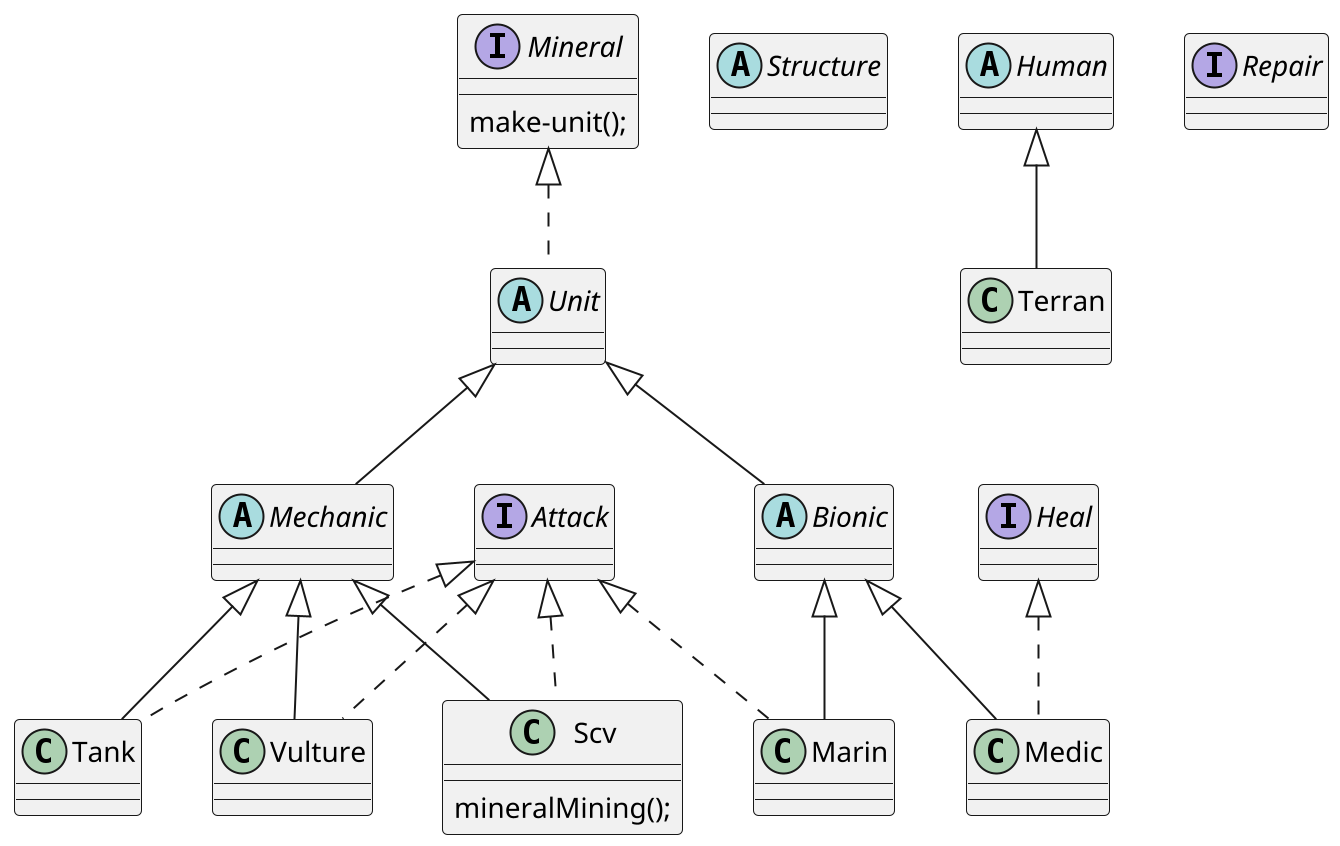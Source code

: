 @startuml
scale 2

abstract class Unit implements Mineral {
}

abstract class Structure {
}


abstract class Bionic extends Unit {
}

abstract class Mechanic extends Unit {
}

abstract class Human {
}

class Terran extends Human {
}

class Marin extends Bionic implements Attack {
}

class Medic extends Bionic implements Heal {
}

class Scv extends Mechanic implements Attack {
 mineralMining();
}

class Tank extends Mechanic implements Attack {
}

class Vulture extends Mechanic implements Attack {
}

interface Mineral {
    make-unit();
}

interface Attack {
}

interface Heal {
}

interface Repair {
}



'class Zerg {
'}
'
'class Protoss{
'}



@enduml